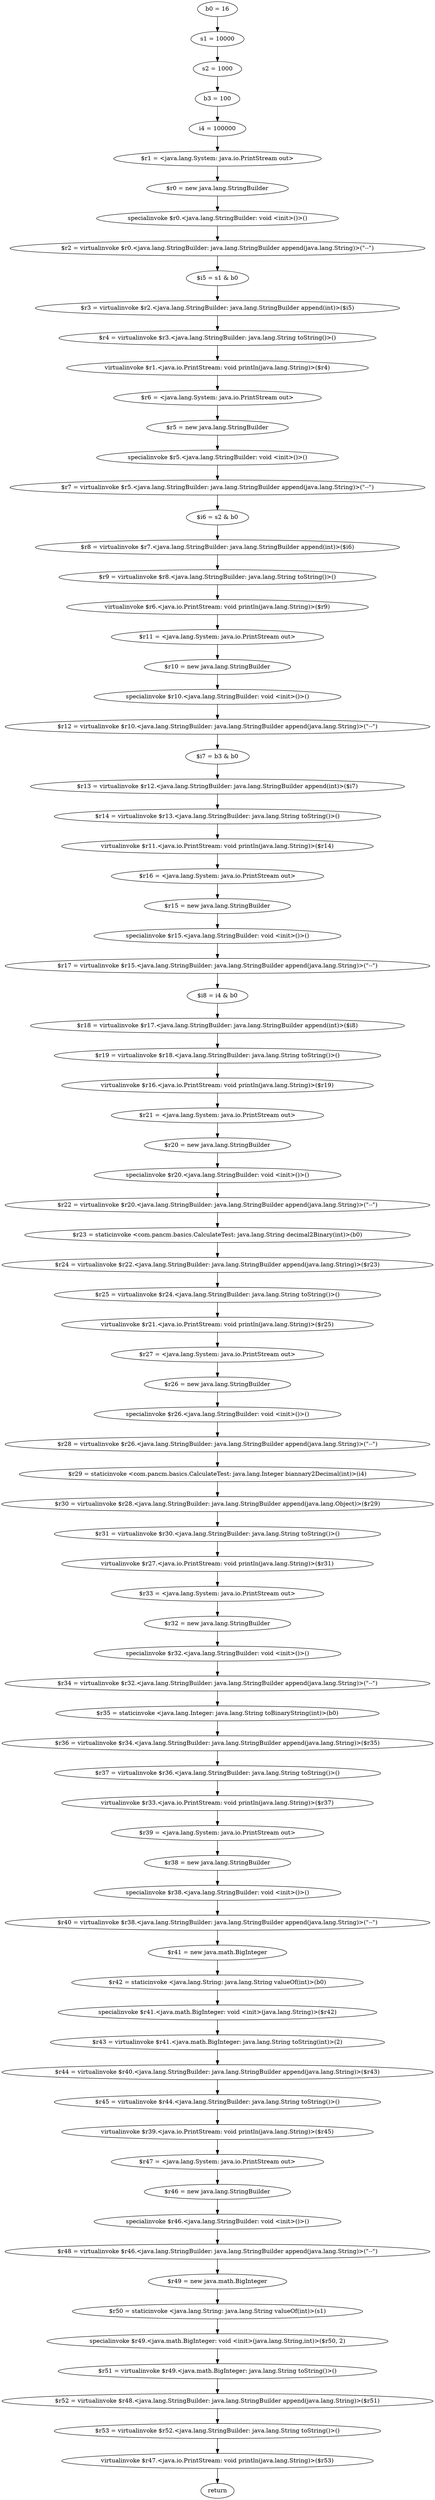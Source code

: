 digraph "unitGraph" {
    "b0 = 16"
    "s1 = 10000"
    "s2 = 1000"
    "b3 = 100"
    "i4 = 100000"
    "$r1 = <java.lang.System: java.io.PrintStream out>"
    "$r0 = new java.lang.StringBuilder"
    "specialinvoke $r0.<java.lang.StringBuilder: void <init>()>()"
    "$r2 = virtualinvoke $r0.<java.lang.StringBuilder: java.lang.StringBuilder append(java.lang.String)>(\"--\")"
    "$i5 = s1 & b0"
    "$r3 = virtualinvoke $r2.<java.lang.StringBuilder: java.lang.StringBuilder append(int)>($i5)"
    "$r4 = virtualinvoke $r3.<java.lang.StringBuilder: java.lang.String toString()>()"
    "virtualinvoke $r1.<java.io.PrintStream: void println(java.lang.String)>($r4)"
    "$r6 = <java.lang.System: java.io.PrintStream out>"
    "$r5 = new java.lang.StringBuilder"
    "specialinvoke $r5.<java.lang.StringBuilder: void <init>()>()"
    "$r7 = virtualinvoke $r5.<java.lang.StringBuilder: java.lang.StringBuilder append(java.lang.String)>(\"--\")"
    "$i6 = s2 & b0"
    "$r8 = virtualinvoke $r7.<java.lang.StringBuilder: java.lang.StringBuilder append(int)>($i6)"
    "$r9 = virtualinvoke $r8.<java.lang.StringBuilder: java.lang.String toString()>()"
    "virtualinvoke $r6.<java.io.PrintStream: void println(java.lang.String)>($r9)"
    "$r11 = <java.lang.System: java.io.PrintStream out>"
    "$r10 = new java.lang.StringBuilder"
    "specialinvoke $r10.<java.lang.StringBuilder: void <init>()>()"
    "$r12 = virtualinvoke $r10.<java.lang.StringBuilder: java.lang.StringBuilder append(java.lang.String)>(\"--\")"
    "$i7 = b3 & b0"
    "$r13 = virtualinvoke $r12.<java.lang.StringBuilder: java.lang.StringBuilder append(int)>($i7)"
    "$r14 = virtualinvoke $r13.<java.lang.StringBuilder: java.lang.String toString()>()"
    "virtualinvoke $r11.<java.io.PrintStream: void println(java.lang.String)>($r14)"
    "$r16 = <java.lang.System: java.io.PrintStream out>"
    "$r15 = new java.lang.StringBuilder"
    "specialinvoke $r15.<java.lang.StringBuilder: void <init>()>()"
    "$r17 = virtualinvoke $r15.<java.lang.StringBuilder: java.lang.StringBuilder append(java.lang.String)>(\"--\")"
    "$i8 = i4 & b0"
    "$r18 = virtualinvoke $r17.<java.lang.StringBuilder: java.lang.StringBuilder append(int)>($i8)"
    "$r19 = virtualinvoke $r18.<java.lang.StringBuilder: java.lang.String toString()>()"
    "virtualinvoke $r16.<java.io.PrintStream: void println(java.lang.String)>($r19)"
    "$r21 = <java.lang.System: java.io.PrintStream out>"
    "$r20 = new java.lang.StringBuilder"
    "specialinvoke $r20.<java.lang.StringBuilder: void <init>()>()"
    "$r22 = virtualinvoke $r20.<java.lang.StringBuilder: java.lang.StringBuilder append(java.lang.String)>(\"--\")"
    "$r23 = staticinvoke <com.pancm.basics.CalculateTest: java.lang.String decimal2Binary(int)>(b0)"
    "$r24 = virtualinvoke $r22.<java.lang.StringBuilder: java.lang.StringBuilder append(java.lang.String)>($r23)"
    "$r25 = virtualinvoke $r24.<java.lang.StringBuilder: java.lang.String toString()>()"
    "virtualinvoke $r21.<java.io.PrintStream: void println(java.lang.String)>($r25)"
    "$r27 = <java.lang.System: java.io.PrintStream out>"
    "$r26 = new java.lang.StringBuilder"
    "specialinvoke $r26.<java.lang.StringBuilder: void <init>()>()"
    "$r28 = virtualinvoke $r26.<java.lang.StringBuilder: java.lang.StringBuilder append(java.lang.String)>(\"--\")"
    "$r29 = staticinvoke <com.pancm.basics.CalculateTest: java.lang.Integer biannary2Decimal(int)>(i4)"
    "$r30 = virtualinvoke $r28.<java.lang.StringBuilder: java.lang.StringBuilder append(java.lang.Object)>($r29)"
    "$r31 = virtualinvoke $r30.<java.lang.StringBuilder: java.lang.String toString()>()"
    "virtualinvoke $r27.<java.io.PrintStream: void println(java.lang.String)>($r31)"
    "$r33 = <java.lang.System: java.io.PrintStream out>"
    "$r32 = new java.lang.StringBuilder"
    "specialinvoke $r32.<java.lang.StringBuilder: void <init>()>()"
    "$r34 = virtualinvoke $r32.<java.lang.StringBuilder: java.lang.StringBuilder append(java.lang.String)>(\"--\")"
    "$r35 = staticinvoke <java.lang.Integer: java.lang.String toBinaryString(int)>(b0)"
    "$r36 = virtualinvoke $r34.<java.lang.StringBuilder: java.lang.StringBuilder append(java.lang.String)>($r35)"
    "$r37 = virtualinvoke $r36.<java.lang.StringBuilder: java.lang.String toString()>()"
    "virtualinvoke $r33.<java.io.PrintStream: void println(java.lang.String)>($r37)"
    "$r39 = <java.lang.System: java.io.PrintStream out>"
    "$r38 = new java.lang.StringBuilder"
    "specialinvoke $r38.<java.lang.StringBuilder: void <init>()>()"
    "$r40 = virtualinvoke $r38.<java.lang.StringBuilder: java.lang.StringBuilder append(java.lang.String)>(\"--\")"
    "$r41 = new java.math.BigInteger"
    "$r42 = staticinvoke <java.lang.String: java.lang.String valueOf(int)>(b0)"
    "specialinvoke $r41.<java.math.BigInteger: void <init>(java.lang.String)>($r42)"
    "$r43 = virtualinvoke $r41.<java.math.BigInteger: java.lang.String toString(int)>(2)"
    "$r44 = virtualinvoke $r40.<java.lang.StringBuilder: java.lang.StringBuilder append(java.lang.String)>($r43)"
    "$r45 = virtualinvoke $r44.<java.lang.StringBuilder: java.lang.String toString()>()"
    "virtualinvoke $r39.<java.io.PrintStream: void println(java.lang.String)>($r45)"
    "$r47 = <java.lang.System: java.io.PrintStream out>"
    "$r46 = new java.lang.StringBuilder"
    "specialinvoke $r46.<java.lang.StringBuilder: void <init>()>()"
    "$r48 = virtualinvoke $r46.<java.lang.StringBuilder: java.lang.StringBuilder append(java.lang.String)>(\"--\")"
    "$r49 = new java.math.BigInteger"
    "$r50 = staticinvoke <java.lang.String: java.lang.String valueOf(int)>(s1)"
    "specialinvoke $r49.<java.math.BigInteger: void <init>(java.lang.String,int)>($r50, 2)"
    "$r51 = virtualinvoke $r49.<java.math.BigInteger: java.lang.String toString()>()"
    "$r52 = virtualinvoke $r48.<java.lang.StringBuilder: java.lang.StringBuilder append(java.lang.String)>($r51)"
    "$r53 = virtualinvoke $r52.<java.lang.StringBuilder: java.lang.String toString()>()"
    "virtualinvoke $r47.<java.io.PrintStream: void println(java.lang.String)>($r53)"
    "return"
    "b0 = 16"->"s1 = 10000";
    "s1 = 10000"->"s2 = 1000";
    "s2 = 1000"->"b3 = 100";
    "b3 = 100"->"i4 = 100000";
    "i4 = 100000"->"$r1 = <java.lang.System: java.io.PrintStream out>";
    "$r1 = <java.lang.System: java.io.PrintStream out>"->"$r0 = new java.lang.StringBuilder";
    "$r0 = new java.lang.StringBuilder"->"specialinvoke $r0.<java.lang.StringBuilder: void <init>()>()";
    "specialinvoke $r0.<java.lang.StringBuilder: void <init>()>()"->"$r2 = virtualinvoke $r0.<java.lang.StringBuilder: java.lang.StringBuilder append(java.lang.String)>(\"--\")";
    "$r2 = virtualinvoke $r0.<java.lang.StringBuilder: java.lang.StringBuilder append(java.lang.String)>(\"--\")"->"$i5 = s1 & b0";
    "$i5 = s1 & b0"->"$r3 = virtualinvoke $r2.<java.lang.StringBuilder: java.lang.StringBuilder append(int)>($i5)";
    "$r3 = virtualinvoke $r2.<java.lang.StringBuilder: java.lang.StringBuilder append(int)>($i5)"->"$r4 = virtualinvoke $r3.<java.lang.StringBuilder: java.lang.String toString()>()";
    "$r4 = virtualinvoke $r3.<java.lang.StringBuilder: java.lang.String toString()>()"->"virtualinvoke $r1.<java.io.PrintStream: void println(java.lang.String)>($r4)";
    "virtualinvoke $r1.<java.io.PrintStream: void println(java.lang.String)>($r4)"->"$r6 = <java.lang.System: java.io.PrintStream out>";
    "$r6 = <java.lang.System: java.io.PrintStream out>"->"$r5 = new java.lang.StringBuilder";
    "$r5 = new java.lang.StringBuilder"->"specialinvoke $r5.<java.lang.StringBuilder: void <init>()>()";
    "specialinvoke $r5.<java.lang.StringBuilder: void <init>()>()"->"$r7 = virtualinvoke $r5.<java.lang.StringBuilder: java.lang.StringBuilder append(java.lang.String)>(\"--\")";
    "$r7 = virtualinvoke $r5.<java.lang.StringBuilder: java.lang.StringBuilder append(java.lang.String)>(\"--\")"->"$i6 = s2 & b0";
    "$i6 = s2 & b0"->"$r8 = virtualinvoke $r7.<java.lang.StringBuilder: java.lang.StringBuilder append(int)>($i6)";
    "$r8 = virtualinvoke $r7.<java.lang.StringBuilder: java.lang.StringBuilder append(int)>($i6)"->"$r9 = virtualinvoke $r8.<java.lang.StringBuilder: java.lang.String toString()>()";
    "$r9 = virtualinvoke $r8.<java.lang.StringBuilder: java.lang.String toString()>()"->"virtualinvoke $r6.<java.io.PrintStream: void println(java.lang.String)>($r9)";
    "virtualinvoke $r6.<java.io.PrintStream: void println(java.lang.String)>($r9)"->"$r11 = <java.lang.System: java.io.PrintStream out>";
    "$r11 = <java.lang.System: java.io.PrintStream out>"->"$r10 = new java.lang.StringBuilder";
    "$r10 = new java.lang.StringBuilder"->"specialinvoke $r10.<java.lang.StringBuilder: void <init>()>()";
    "specialinvoke $r10.<java.lang.StringBuilder: void <init>()>()"->"$r12 = virtualinvoke $r10.<java.lang.StringBuilder: java.lang.StringBuilder append(java.lang.String)>(\"--\")";
    "$r12 = virtualinvoke $r10.<java.lang.StringBuilder: java.lang.StringBuilder append(java.lang.String)>(\"--\")"->"$i7 = b3 & b0";
    "$i7 = b3 & b0"->"$r13 = virtualinvoke $r12.<java.lang.StringBuilder: java.lang.StringBuilder append(int)>($i7)";
    "$r13 = virtualinvoke $r12.<java.lang.StringBuilder: java.lang.StringBuilder append(int)>($i7)"->"$r14 = virtualinvoke $r13.<java.lang.StringBuilder: java.lang.String toString()>()";
    "$r14 = virtualinvoke $r13.<java.lang.StringBuilder: java.lang.String toString()>()"->"virtualinvoke $r11.<java.io.PrintStream: void println(java.lang.String)>($r14)";
    "virtualinvoke $r11.<java.io.PrintStream: void println(java.lang.String)>($r14)"->"$r16 = <java.lang.System: java.io.PrintStream out>";
    "$r16 = <java.lang.System: java.io.PrintStream out>"->"$r15 = new java.lang.StringBuilder";
    "$r15 = new java.lang.StringBuilder"->"specialinvoke $r15.<java.lang.StringBuilder: void <init>()>()";
    "specialinvoke $r15.<java.lang.StringBuilder: void <init>()>()"->"$r17 = virtualinvoke $r15.<java.lang.StringBuilder: java.lang.StringBuilder append(java.lang.String)>(\"--\")";
    "$r17 = virtualinvoke $r15.<java.lang.StringBuilder: java.lang.StringBuilder append(java.lang.String)>(\"--\")"->"$i8 = i4 & b0";
    "$i8 = i4 & b0"->"$r18 = virtualinvoke $r17.<java.lang.StringBuilder: java.lang.StringBuilder append(int)>($i8)";
    "$r18 = virtualinvoke $r17.<java.lang.StringBuilder: java.lang.StringBuilder append(int)>($i8)"->"$r19 = virtualinvoke $r18.<java.lang.StringBuilder: java.lang.String toString()>()";
    "$r19 = virtualinvoke $r18.<java.lang.StringBuilder: java.lang.String toString()>()"->"virtualinvoke $r16.<java.io.PrintStream: void println(java.lang.String)>($r19)";
    "virtualinvoke $r16.<java.io.PrintStream: void println(java.lang.String)>($r19)"->"$r21 = <java.lang.System: java.io.PrintStream out>";
    "$r21 = <java.lang.System: java.io.PrintStream out>"->"$r20 = new java.lang.StringBuilder";
    "$r20 = new java.lang.StringBuilder"->"specialinvoke $r20.<java.lang.StringBuilder: void <init>()>()";
    "specialinvoke $r20.<java.lang.StringBuilder: void <init>()>()"->"$r22 = virtualinvoke $r20.<java.lang.StringBuilder: java.lang.StringBuilder append(java.lang.String)>(\"--\")";
    "$r22 = virtualinvoke $r20.<java.lang.StringBuilder: java.lang.StringBuilder append(java.lang.String)>(\"--\")"->"$r23 = staticinvoke <com.pancm.basics.CalculateTest: java.lang.String decimal2Binary(int)>(b0)";
    "$r23 = staticinvoke <com.pancm.basics.CalculateTest: java.lang.String decimal2Binary(int)>(b0)"->"$r24 = virtualinvoke $r22.<java.lang.StringBuilder: java.lang.StringBuilder append(java.lang.String)>($r23)";
    "$r24 = virtualinvoke $r22.<java.lang.StringBuilder: java.lang.StringBuilder append(java.lang.String)>($r23)"->"$r25 = virtualinvoke $r24.<java.lang.StringBuilder: java.lang.String toString()>()";
    "$r25 = virtualinvoke $r24.<java.lang.StringBuilder: java.lang.String toString()>()"->"virtualinvoke $r21.<java.io.PrintStream: void println(java.lang.String)>($r25)";
    "virtualinvoke $r21.<java.io.PrintStream: void println(java.lang.String)>($r25)"->"$r27 = <java.lang.System: java.io.PrintStream out>";
    "$r27 = <java.lang.System: java.io.PrintStream out>"->"$r26 = new java.lang.StringBuilder";
    "$r26 = new java.lang.StringBuilder"->"specialinvoke $r26.<java.lang.StringBuilder: void <init>()>()";
    "specialinvoke $r26.<java.lang.StringBuilder: void <init>()>()"->"$r28 = virtualinvoke $r26.<java.lang.StringBuilder: java.lang.StringBuilder append(java.lang.String)>(\"--\")";
    "$r28 = virtualinvoke $r26.<java.lang.StringBuilder: java.lang.StringBuilder append(java.lang.String)>(\"--\")"->"$r29 = staticinvoke <com.pancm.basics.CalculateTest: java.lang.Integer biannary2Decimal(int)>(i4)";
    "$r29 = staticinvoke <com.pancm.basics.CalculateTest: java.lang.Integer biannary2Decimal(int)>(i4)"->"$r30 = virtualinvoke $r28.<java.lang.StringBuilder: java.lang.StringBuilder append(java.lang.Object)>($r29)";
    "$r30 = virtualinvoke $r28.<java.lang.StringBuilder: java.lang.StringBuilder append(java.lang.Object)>($r29)"->"$r31 = virtualinvoke $r30.<java.lang.StringBuilder: java.lang.String toString()>()";
    "$r31 = virtualinvoke $r30.<java.lang.StringBuilder: java.lang.String toString()>()"->"virtualinvoke $r27.<java.io.PrintStream: void println(java.lang.String)>($r31)";
    "virtualinvoke $r27.<java.io.PrintStream: void println(java.lang.String)>($r31)"->"$r33 = <java.lang.System: java.io.PrintStream out>";
    "$r33 = <java.lang.System: java.io.PrintStream out>"->"$r32 = new java.lang.StringBuilder";
    "$r32 = new java.lang.StringBuilder"->"specialinvoke $r32.<java.lang.StringBuilder: void <init>()>()";
    "specialinvoke $r32.<java.lang.StringBuilder: void <init>()>()"->"$r34 = virtualinvoke $r32.<java.lang.StringBuilder: java.lang.StringBuilder append(java.lang.String)>(\"--\")";
    "$r34 = virtualinvoke $r32.<java.lang.StringBuilder: java.lang.StringBuilder append(java.lang.String)>(\"--\")"->"$r35 = staticinvoke <java.lang.Integer: java.lang.String toBinaryString(int)>(b0)";
    "$r35 = staticinvoke <java.lang.Integer: java.lang.String toBinaryString(int)>(b0)"->"$r36 = virtualinvoke $r34.<java.lang.StringBuilder: java.lang.StringBuilder append(java.lang.String)>($r35)";
    "$r36 = virtualinvoke $r34.<java.lang.StringBuilder: java.lang.StringBuilder append(java.lang.String)>($r35)"->"$r37 = virtualinvoke $r36.<java.lang.StringBuilder: java.lang.String toString()>()";
    "$r37 = virtualinvoke $r36.<java.lang.StringBuilder: java.lang.String toString()>()"->"virtualinvoke $r33.<java.io.PrintStream: void println(java.lang.String)>($r37)";
    "virtualinvoke $r33.<java.io.PrintStream: void println(java.lang.String)>($r37)"->"$r39 = <java.lang.System: java.io.PrintStream out>";
    "$r39 = <java.lang.System: java.io.PrintStream out>"->"$r38 = new java.lang.StringBuilder";
    "$r38 = new java.lang.StringBuilder"->"specialinvoke $r38.<java.lang.StringBuilder: void <init>()>()";
    "specialinvoke $r38.<java.lang.StringBuilder: void <init>()>()"->"$r40 = virtualinvoke $r38.<java.lang.StringBuilder: java.lang.StringBuilder append(java.lang.String)>(\"--\")";
    "$r40 = virtualinvoke $r38.<java.lang.StringBuilder: java.lang.StringBuilder append(java.lang.String)>(\"--\")"->"$r41 = new java.math.BigInteger";
    "$r41 = new java.math.BigInteger"->"$r42 = staticinvoke <java.lang.String: java.lang.String valueOf(int)>(b0)";
    "$r42 = staticinvoke <java.lang.String: java.lang.String valueOf(int)>(b0)"->"specialinvoke $r41.<java.math.BigInteger: void <init>(java.lang.String)>($r42)";
    "specialinvoke $r41.<java.math.BigInteger: void <init>(java.lang.String)>($r42)"->"$r43 = virtualinvoke $r41.<java.math.BigInteger: java.lang.String toString(int)>(2)";
    "$r43 = virtualinvoke $r41.<java.math.BigInteger: java.lang.String toString(int)>(2)"->"$r44 = virtualinvoke $r40.<java.lang.StringBuilder: java.lang.StringBuilder append(java.lang.String)>($r43)";
    "$r44 = virtualinvoke $r40.<java.lang.StringBuilder: java.lang.StringBuilder append(java.lang.String)>($r43)"->"$r45 = virtualinvoke $r44.<java.lang.StringBuilder: java.lang.String toString()>()";
    "$r45 = virtualinvoke $r44.<java.lang.StringBuilder: java.lang.String toString()>()"->"virtualinvoke $r39.<java.io.PrintStream: void println(java.lang.String)>($r45)";
    "virtualinvoke $r39.<java.io.PrintStream: void println(java.lang.String)>($r45)"->"$r47 = <java.lang.System: java.io.PrintStream out>";
    "$r47 = <java.lang.System: java.io.PrintStream out>"->"$r46 = new java.lang.StringBuilder";
    "$r46 = new java.lang.StringBuilder"->"specialinvoke $r46.<java.lang.StringBuilder: void <init>()>()";
    "specialinvoke $r46.<java.lang.StringBuilder: void <init>()>()"->"$r48 = virtualinvoke $r46.<java.lang.StringBuilder: java.lang.StringBuilder append(java.lang.String)>(\"--\")";
    "$r48 = virtualinvoke $r46.<java.lang.StringBuilder: java.lang.StringBuilder append(java.lang.String)>(\"--\")"->"$r49 = new java.math.BigInteger";
    "$r49 = new java.math.BigInteger"->"$r50 = staticinvoke <java.lang.String: java.lang.String valueOf(int)>(s1)";
    "$r50 = staticinvoke <java.lang.String: java.lang.String valueOf(int)>(s1)"->"specialinvoke $r49.<java.math.BigInteger: void <init>(java.lang.String,int)>($r50, 2)";
    "specialinvoke $r49.<java.math.BigInteger: void <init>(java.lang.String,int)>($r50, 2)"->"$r51 = virtualinvoke $r49.<java.math.BigInteger: java.lang.String toString()>()";
    "$r51 = virtualinvoke $r49.<java.math.BigInteger: java.lang.String toString()>()"->"$r52 = virtualinvoke $r48.<java.lang.StringBuilder: java.lang.StringBuilder append(java.lang.String)>($r51)";
    "$r52 = virtualinvoke $r48.<java.lang.StringBuilder: java.lang.StringBuilder append(java.lang.String)>($r51)"->"$r53 = virtualinvoke $r52.<java.lang.StringBuilder: java.lang.String toString()>()";
    "$r53 = virtualinvoke $r52.<java.lang.StringBuilder: java.lang.String toString()>()"->"virtualinvoke $r47.<java.io.PrintStream: void println(java.lang.String)>($r53)";
    "virtualinvoke $r47.<java.io.PrintStream: void println(java.lang.String)>($r53)"->"return";
}
